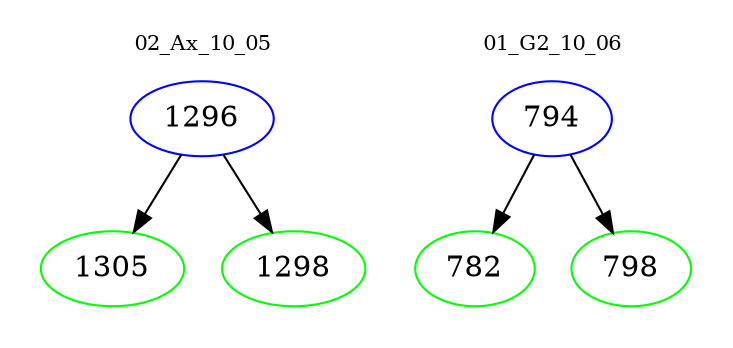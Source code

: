 digraph{
subgraph cluster_0 {
color = white
label = "02_Ax_10_05";
fontsize=10;
T0_1296 [label="1296", color="blue"]
T0_1296 -> T0_1305 [color="black"]
T0_1305 [label="1305", color="green"]
T0_1296 -> T0_1298 [color="black"]
T0_1298 [label="1298", color="green"]
}
subgraph cluster_1 {
color = white
label = "01_G2_10_06";
fontsize=10;
T1_794 [label="794", color="blue"]
T1_794 -> T1_782 [color="black"]
T1_782 [label="782", color="green"]
T1_794 -> T1_798 [color="black"]
T1_798 [label="798", color="green"]
}
}
